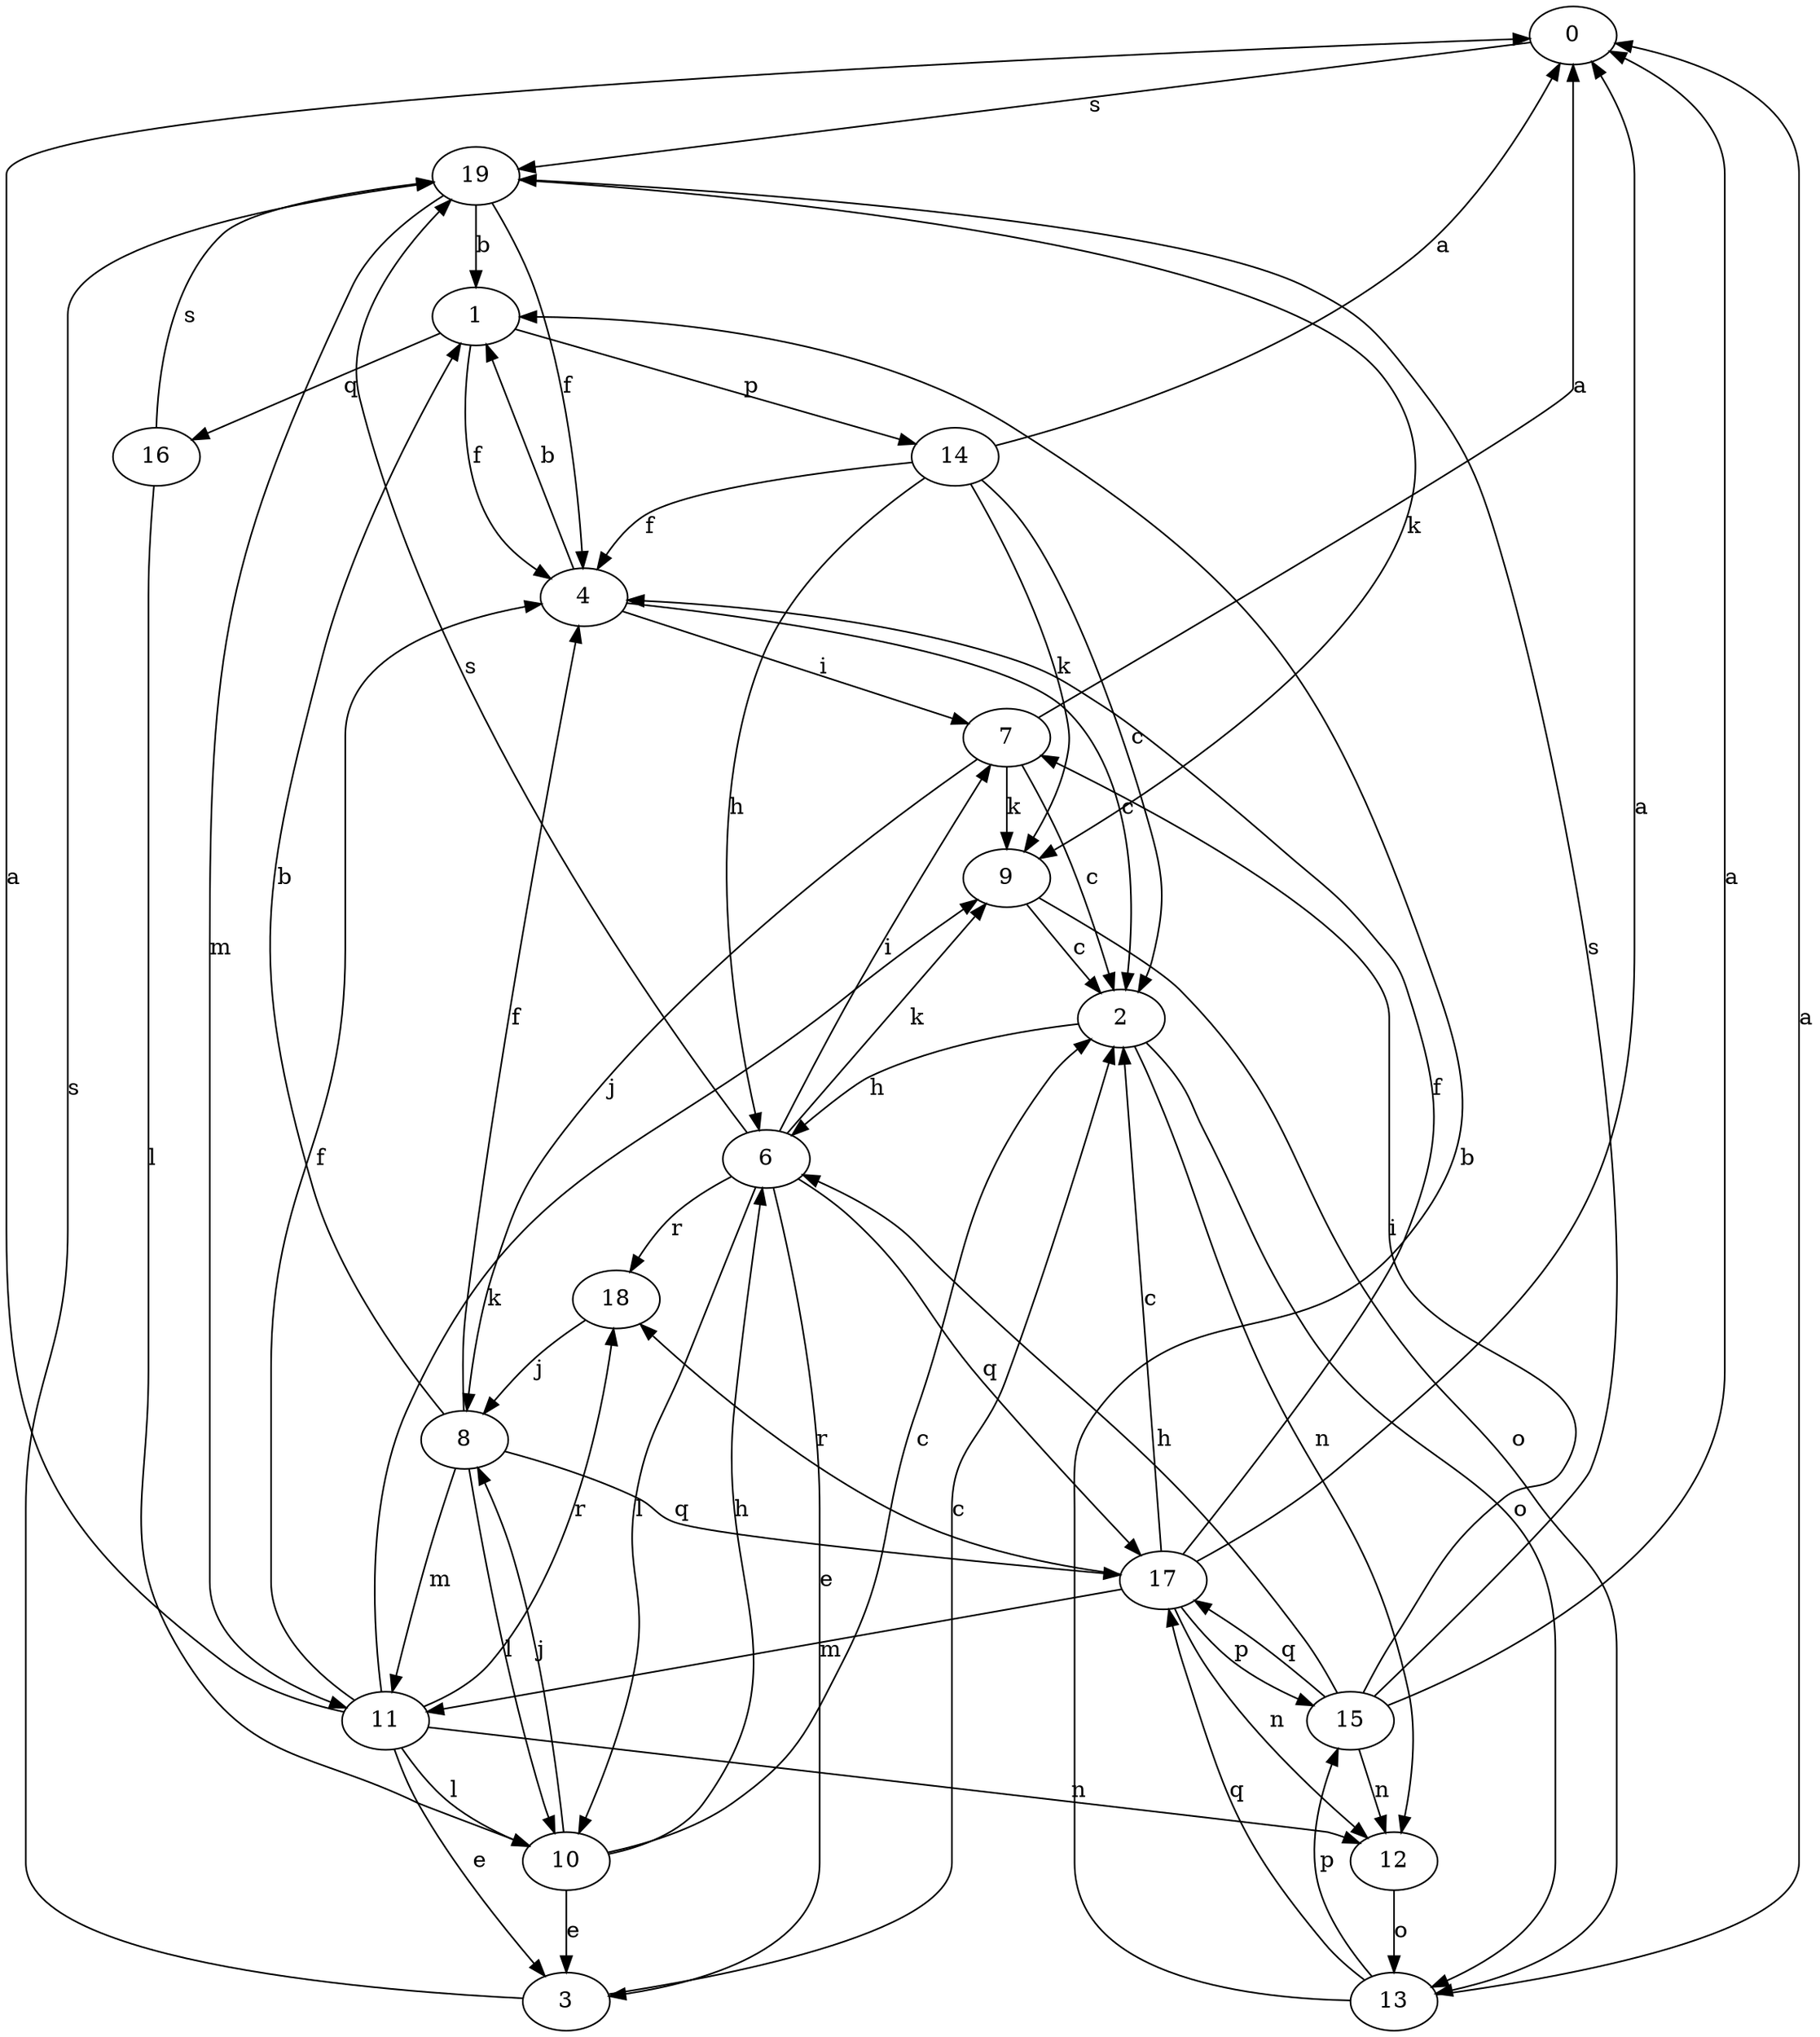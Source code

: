 strict digraph  {
0;
1;
2;
3;
4;
6;
7;
8;
9;
10;
11;
12;
13;
14;
15;
16;
17;
18;
19;
0 -> 19  [label=s];
1 -> 4  [label=f];
1 -> 14  [label=p];
1 -> 16  [label=q];
2 -> 6  [label=h];
2 -> 12  [label=n];
2 -> 13  [label=o];
3 -> 2  [label=c];
3 -> 19  [label=s];
4 -> 1  [label=b];
4 -> 2  [label=c];
4 -> 7  [label=i];
6 -> 3  [label=e];
6 -> 7  [label=i];
6 -> 9  [label=k];
6 -> 10  [label=l];
6 -> 17  [label=q];
6 -> 18  [label=r];
6 -> 19  [label=s];
7 -> 0  [label=a];
7 -> 2  [label=c];
7 -> 8  [label=j];
7 -> 9  [label=k];
8 -> 1  [label=b];
8 -> 4  [label=f];
8 -> 10  [label=l];
8 -> 11  [label=m];
8 -> 17  [label=q];
9 -> 2  [label=c];
9 -> 13  [label=o];
10 -> 2  [label=c];
10 -> 3  [label=e];
10 -> 6  [label=h];
10 -> 8  [label=j];
11 -> 0  [label=a];
11 -> 3  [label=e];
11 -> 4  [label=f];
11 -> 9  [label=k];
11 -> 10  [label=l];
11 -> 12  [label=n];
11 -> 18  [label=r];
12 -> 13  [label=o];
13 -> 0  [label=a];
13 -> 1  [label=b];
13 -> 15  [label=p];
13 -> 17  [label=q];
14 -> 0  [label=a];
14 -> 2  [label=c];
14 -> 4  [label=f];
14 -> 6  [label=h];
14 -> 9  [label=k];
15 -> 0  [label=a];
15 -> 6  [label=h];
15 -> 7  [label=i];
15 -> 12  [label=n];
15 -> 17  [label=q];
15 -> 19  [label=s];
16 -> 10  [label=l];
16 -> 19  [label=s];
17 -> 0  [label=a];
17 -> 2  [label=c];
17 -> 4  [label=f];
17 -> 11  [label=m];
17 -> 12  [label=n];
17 -> 15  [label=p];
17 -> 18  [label=r];
18 -> 8  [label=j];
19 -> 1  [label=b];
19 -> 4  [label=f];
19 -> 9  [label=k];
19 -> 11  [label=m];
}
